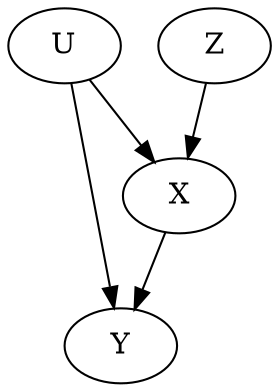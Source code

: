 digraph G {
    U[latent=""]
    Y[outcome=""]
    X[exposure=" "]
    U -> X;
    U -> Y;
    X -> Y;
    Z -> X;
}
